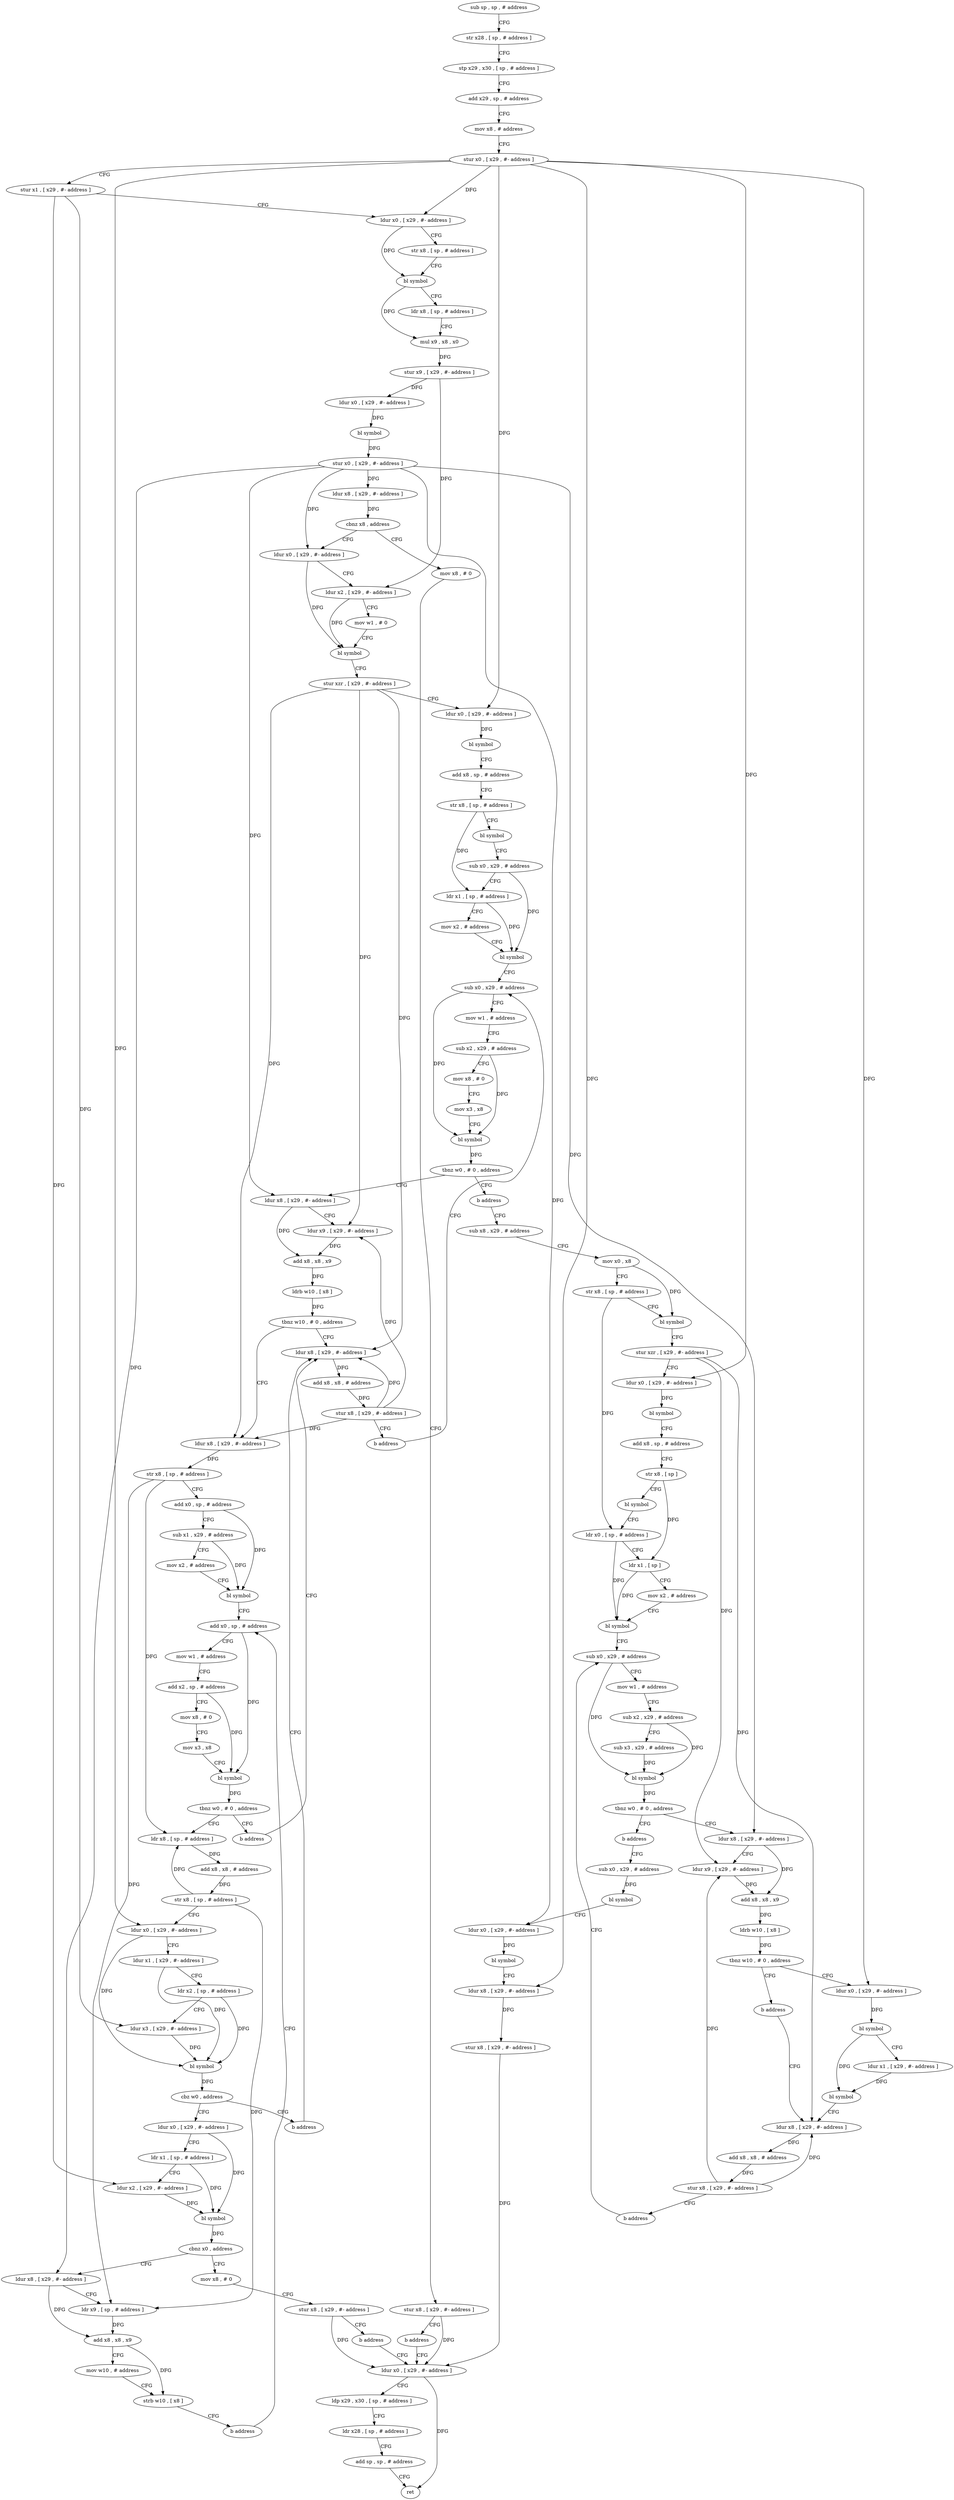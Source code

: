 digraph "func" {
"94120" [label = "sub sp , sp , # address" ]
"94124" [label = "str x28 , [ sp , # address ]" ]
"94128" [label = "stp x29 , x30 , [ sp , # address ]" ]
"94132" [label = "add x29 , sp , # address" ]
"94136" [label = "mov x8 , # address" ]
"94140" [label = "stur x0 , [ x29 , #- address ]" ]
"94144" [label = "stur x1 , [ x29 , #- address ]" ]
"94148" [label = "ldur x0 , [ x29 , #- address ]" ]
"94152" [label = "str x8 , [ sp , # address ]" ]
"94156" [label = "bl symbol" ]
"94160" [label = "ldr x8 , [ sp , # address ]" ]
"94164" [label = "mul x9 , x8 , x0" ]
"94168" [label = "stur x9 , [ x29 , #- address ]" ]
"94172" [label = "ldur x0 , [ x29 , #- address ]" ]
"94176" [label = "bl symbol" ]
"94180" [label = "stur x0 , [ x29 , #- address ]" ]
"94184" [label = "ldur x8 , [ x29 , #- address ]" ]
"94188" [label = "cbnz x8 , address" ]
"94204" [label = "ldur x0 , [ x29 , #- address ]" ]
"94192" [label = "mov x8 , # 0" ]
"94208" [label = "ldur x2 , [ x29 , #- address ]" ]
"94212" [label = "mov w1 , # 0" ]
"94216" [label = "bl symbol" ]
"94220" [label = "stur xzr , [ x29 , #- address ]" ]
"94224" [label = "ldur x0 , [ x29 , #- address ]" ]
"94228" [label = "bl symbol" ]
"94232" [label = "add x8 , sp , # address" ]
"94236" [label = "str x8 , [ sp , # address ]" ]
"94240" [label = "bl symbol" ]
"94244" [label = "sub x0 , x29 , # address" ]
"94248" [label = "ldr x1 , [ sp , # address ]" ]
"94252" [label = "mov x2 , # address" ]
"94256" [label = "bl symbol" ]
"94260" [label = "sub x0 , x29 , # address" ]
"94196" [label = "stur x8 , [ x29 , #- address ]" ]
"94200" [label = "b address" ]
"94644" [label = "ldur x0 , [ x29 , #- address ]" ]
"94292" [label = "ldur x8 , [ x29 , #- address ]" ]
"94296" [label = "ldur x9 , [ x29 , #- address ]" ]
"94300" [label = "add x8 , x8 , x9" ]
"94304" [label = "ldrb w10 , [ x8 ]" ]
"94308" [label = "tbnz w10 , # 0 , address" ]
"94464" [label = "ldur x8 , [ x29 , #- address ]" ]
"94312" [label = "ldur x8 , [ x29 , #- address ]" ]
"94288" [label = "b address" ]
"94480" [label = "sub x8 , x29 , # address" ]
"94648" [label = "ldp x29 , x30 , [ sp , # address ]" ]
"94652" [label = "ldr x28 , [ sp , # address ]" ]
"94656" [label = "add sp , sp , # address" ]
"94660" [label = "ret" ]
"94468" [label = "add x8 , x8 , # address" ]
"94472" [label = "stur x8 , [ x29 , #- address ]" ]
"94476" [label = "b address" ]
"94316" [label = "str x8 , [ sp , # address ]" ]
"94320" [label = "add x0 , sp , # address" ]
"94324" [label = "sub x1 , x29 , # address" ]
"94328" [label = "mov x2 , # address" ]
"94332" [label = "bl symbol" ]
"94336" [label = "add x0 , sp , # address" ]
"94484" [label = "mov x0 , x8" ]
"94488" [label = "str x8 , [ sp , # address ]" ]
"94492" [label = "bl symbol" ]
"94496" [label = "stur xzr , [ x29 , #- address ]" ]
"94500" [label = "ldur x0 , [ x29 , #- address ]" ]
"94504" [label = "bl symbol" ]
"94508" [label = "add x8 , sp , # address" ]
"94512" [label = "str x8 , [ sp ]" ]
"94516" [label = "bl symbol" ]
"94520" [label = "ldr x0 , [ sp , # address ]" ]
"94524" [label = "ldr x1 , [ sp ]" ]
"94528" [label = "mov x2 , # address" ]
"94532" [label = "bl symbol" ]
"94536" [label = "sub x0 , x29 , # address" ]
"94264" [label = "mov w1 , # address" ]
"94268" [label = "sub x2 , x29 , # address" ]
"94272" [label = "mov x8 , # 0" ]
"94276" [label = "mov x3 , x8" ]
"94280" [label = "bl symbol" ]
"94284" [label = "tbnz w0 , # 0 , address" ]
"94368" [label = "ldr x8 , [ sp , # address ]" ]
"94372" [label = "add x8 , x8 , # address" ]
"94376" [label = "str x8 , [ sp , # address ]" ]
"94380" [label = "ldur x0 , [ x29 , #- address ]" ]
"94384" [label = "ldur x1 , [ x29 , #- address ]" ]
"94388" [label = "ldr x2 , [ sp , # address ]" ]
"94392" [label = "ldur x3 , [ x29 , #- address ]" ]
"94396" [label = "bl symbol" ]
"94400" [label = "cbz w0 , address" ]
"94408" [label = "ldur x0 , [ x29 , #- address ]" ]
"94404" [label = "b address" ]
"94364" [label = "b address" ]
"94564" [label = "ldur x8 , [ x29 , #- address ]" ]
"94568" [label = "ldur x9 , [ x29 , #- address ]" ]
"94572" [label = "add x8 , x8 , x9" ]
"94576" [label = "ldrb w10 , [ x8 ]" ]
"94580" [label = "tbnz w10 , # 0 , address" ]
"94588" [label = "ldur x0 , [ x29 , #- address ]" ]
"94584" [label = "b address" ]
"94560" [label = "b address" ]
"94620" [label = "sub x0 , x29 , # address" ]
"94412" [label = "ldr x1 , [ sp , # address ]" ]
"94416" [label = "ldur x2 , [ x29 , #- address ]" ]
"94420" [label = "bl symbol" ]
"94424" [label = "cbnz x0 , address" ]
"94440" [label = "ldur x8 , [ x29 , #- address ]" ]
"94428" [label = "mov x8 , # 0" ]
"94592" [label = "bl symbol" ]
"94596" [label = "ldur x1 , [ x29 , #- address ]" ]
"94600" [label = "bl symbol" ]
"94604" [label = "ldur x8 , [ x29 , #- address ]" ]
"94624" [label = "bl symbol" ]
"94628" [label = "ldur x0 , [ x29 , #- address ]" ]
"94632" [label = "bl symbol" ]
"94636" [label = "ldur x8 , [ x29 , #- address ]" ]
"94640" [label = "stur x8 , [ x29 , #- address ]" ]
"94444" [label = "ldr x9 , [ sp , # address ]" ]
"94448" [label = "add x8 , x8 , x9" ]
"94452" [label = "mov w10 , # address" ]
"94456" [label = "strb w10 , [ x8 ]" ]
"94460" [label = "b address" ]
"94432" [label = "stur x8 , [ x29 , #- address ]" ]
"94436" [label = "b address" ]
"94540" [label = "mov w1 , # address" ]
"94544" [label = "sub x2 , x29 , # address" ]
"94548" [label = "sub x3 , x29 , # address" ]
"94552" [label = "bl symbol" ]
"94556" [label = "tbnz w0 , # 0 , address" ]
"94608" [label = "add x8 , x8 , # address" ]
"94612" [label = "stur x8 , [ x29 , #- address ]" ]
"94616" [label = "b address" ]
"94340" [label = "mov w1 , # address" ]
"94344" [label = "add x2 , sp , # address" ]
"94348" [label = "mov x8 , # 0" ]
"94352" [label = "mov x3 , x8" ]
"94356" [label = "bl symbol" ]
"94360" [label = "tbnz w0 , # 0 , address" ]
"94120" -> "94124" [ label = "CFG" ]
"94124" -> "94128" [ label = "CFG" ]
"94128" -> "94132" [ label = "CFG" ]
"94132" -> "94136" [ label = "CFG" ]
"94136" -> "94140" [ label = "CFG" ]
"94140" -> "94144" [ label = "CFG" ]
"94140" -> "94148" [ label = "DFG" ]
"94140" -> "94224" [ label = "DFG" ]
"94140" -> "94500" [ label = "DFG" ]
"94140" -> "94380" [ label = "DFG" ]
"94140" -> "94588" [ label = "DFG" ]
"94140" -> "94636" [ label = "DFG" ]
"94144" -> "94148" [ label = "CFG" ]
"94144" -> "94392" [ label = "DFG" ]
"94144" -> "94416" [ label = "DFG" ]
"94148" -> "94152" [ label = "CFG" ]
"94148" -> "94156" [ label = "DFG" ]
"94152" -> "94156" [ label = "CFG" ]
"94156" -> "94160" [ label = "CFG" ]
"94156" -> "94164" [ label = "DFG" ]
"94160" -> "94164" [ label = "CFG" ]
"94164" -> "94168" [ label = "DFG" ]
"94168" -> "94172" [ label = "DFG" ]
"94168" -> "94208" [ label = "DFG" ]
"94172" -> "94176" [ label = "DFG" ]
"94176" -> "94180" [ label = "DFG" ]
"94180" -> "94184" [ label = "DFG" ]
"94180" -> "94204" [ label = "DFG" ]
"94180" -> "94292" [ label = "DFG" ]
"94180" -> "94564" [ label = "DFG" ]
"94180" -> "94628" [ label = "DFG" ]
"94180" -> "94440" [ label = "DFG" ]
"94184" -> "94188" [ label = "DFG" ]
"94188" -> "94204" [ label = "CFG" ]
"94188" -> "94192" [ label = "CFG" ]
"94204" -> "94208" [ label = "CFG" ]
"94204" -> "94216" [ label = "DFG" ]
"94192" -> "94196" [ label = "CFG" ]
"94208" -> "94212" [ label = "CFG" ]
"94208" -> "94216" [ label = "DFG" ]
"94212" -> "94216" [ label = "CFG" ]
"94216" -> "94220" [ label = "CFG" ]
"94220" -> "94224" [ label = "CFG" ]
"94220" -> "94296" [ label = "DFG" ]
"94220" -> "94464" [ label = "DFG" ]
"94220" -> "94312" [ label = "DFG" ]
"94224" -> "94228" [ label = "DFG" ]
"94228" -> "94232" [ label = "CFG" ]
"94232" -> "94236" [ label = "CFG" ]
"94236" -> "94240" [ label = "CFG" ]
"94236" -> "94248" [ label = "DFG" ]
"94240" -> "94244" [ label = "CFG" ]
"94244" -> "94248" [ label = "CFG" ]
"94244" -> "94256" [ label = "DFG" ]
"94248" -> "94252" [ label = "CFG" ]
"94248" -> "94256" [ label = "DFG" ]
"94252" -> "94256" [ label = "CFG" ]
"94256" -> "94260" [ label = "CFG" ]
"94260" -> "94264" [ label = "CFG" ]
"94260" -> "94280" [ label = "DFG" ]
"94196" -> "94200" [ label = "CFG" ]
"94196" -> "94644" [ label = "DFG" ]
"94200" -> "94644" [ label = "CFG" ]
"94644" -> "94648" [ label = "CFG" ]
"94644" -> "94660" [ label = "DFG" ]
"94292" -> "94296" [ label = "CFG" ]
"94292" -> "94300" [ label = "DFG" ]
"94296" -> "94300" [ label = "DFG" ]
"94300" -> "94304" [ label = "DFG" ]
"94304" -> "94308" [ label = "DFG" ]
"94308" -> "94464" [ label = "CFG" ]
"94308" -> "94312" [ label = "CFG" ]
"94464" -> "94468" [ label = "DFG" ]
"94312" -> "94316" [ label = "DFG" ]
"94288" -> "94480" [ label = "CFG" ]
"94480" -> "94484" [ label = "CFG" ]
"94648" -> "94652" [ label = "CFG" ]
"94652" -> "94656" [ label = "CFG" ]
"94656" -> "94660" [ label = "CFG" ]
"94468" -> "94472" [ label = "DFG" ]
"94472" -> "94476" [ label = "CFG" ]
"94472" -> "94296" [ label = "DFG" ]
"94472" -> "94464" [ label = "DFG" ]
"94472" -> "94312" [ label = "DFG" ]
"94476" -> "94260" [ label = "CFG" ]
"94316" -> "94320" [ label = "CFG" ]
"94316" -> "94368" [ label = "DFG" ]
"94316" -> "94444" [ label = "DFG" ]
"94320" -> "94324" [ label = "CFG" ]
"94320" -> "94332" [ label = "DFG" ]
"94324" -> "94328" [ label = "CFG" ]
"94324" -> "94332" [ label = "DFG" ]
"94328" -> "94332" [ label = "CFG" ]
"94332" -> "94336" [ label = "CFG" ]
"94336" -> "94340" [ label = "CFG" ]
"94336" -> "94356" [ label = "DFG" ]
"94484" -> "94488" [ label = "CFG" ]
"94484" -> "94492" [ label = "DFG" ]
"94488" -> "94492" [ label = "CFG" ]
"94488" -> "94520" [ label = "DFG" ]
"94492" -> "94496" [ label = "CFG" ]
"94496" -> "94500" [ label = "CFG" ]
"94496" -> "94568" [ label = "DFG" ]
"94496" -> "94604" [ label = "DFG" ]
"94500" -> "94504" [ label = "DFG" ]
"94504" -> "94508" [ label = "CFG" ]
"94508" -> "94512" [ label = "CFG" ]
"94512" -> "94516" [ label = "CFG" ]
"94512" -> "94524" [ label = "DFG" ]
"94516" -> "94520" [ label = "CFG" ]
"94520" -> "94524" [ label = "CFG" ]
"94520" -> "94532" [ label = "DFG" ]
"94524" -> "94528" [ label = "CFG" ]
"94524" -> "94532" [ label = "DFG" ]
"94528" -> "94532" [ label = "CFG" ]
"94532" -> "94536" [ label = "CFG" ]
"94536" -> "94540" [ label = "CFG" ]
"94536" -> "94552" [ label = "DFG" ]
"94264" -> "94268" [ label = "CFG" ]
"94268" -> "94272" [ label = "CFG" ]
"94268" -> "94280" [ label = "DFG" ]
"94272" -> "94276" [ label = "CFG" ]
"94276" -> "94280" [ label = "CFG" ]
"94280" -> "94284" [ label = "DFG" ]
"94284" -> "94292" [ label = "CFG" ]
"94284" -> "94288" [ label = "CFG" ]
"94368" -> "94372" [ label = "DFG" ]
"94372" -> "94376" [ label = "DFG" ]
"94376" -> "94380" [ label = "CFG" ]
"94376" -> "94368" [ label = "DFG" ]
"94376" -> "94444" [ label = "DFG" ]
"94380" -> "94384" [ label = "CFG" ]
"94380" -> "94396" [ label = "DFG" ]
"94384" -> "94388" [ label = "CFG" ]
"94384" -> "94396" [ label = "DFG" ]
"94388" -> "94392" [ label = "CFG" ]
"94388" -> "94396" [ label = "DFG" ]
"94392" -> "94396" [ label = "DFG" ]
"94396" -> "94400" [ label = "DFG" ]
"94400" -> "94408" [ label = "CFG" ]
"94400" -> "94404" [ label = "CFG" ]
"94408" -> "94412" [ label = "CFG" ]
"94408" -> "94420" [ label = "DFG" ]
"94404" -> "94464" [ label = "CFG" ]
"94364" -> "94464" [ label = "CFG" ]
"94564" -> "94568" [ label = "CFG" ]
"94564" -> "94572" [ label = "DFG" ]
"94568" -> "94572" [ label = "DFG" ]
"94572" -> "94576" [ label = "DFG" ]
"94576" -> "94580" [ label = "DFG" ]
"94580" -> "94588" [ label = "CFG" ]
"94580" -> "94584" [ label = "CFG" ]
"94588" -> "94592" [ label = "DFG" ]
"94584" -> "94604" [ label = "CFG" ]
"94560" -> "94620" [ label = "CFG" ]
"94620" -> "94624" [ label = "DFG" ]
"94412" -> "94416" [ label = "CFG" ]
"94412" -> "94420" [ label = "DFG" ]
"94416" -> "94420" [ label = "DFG" ]
"94420" -> "94424" [ label = "DFG" ]
"94424" -> "94440" [ label = "CFG" ]
"94424" -> "94428" [ label = "CFG" ]
"94440" -> "94444" [ label = "CFG" ]
"94440" -> "94448" [ label = "DFG" ]
"94428" -> "94432" [ label = "CFG" ]
"94592" -> "94596" [ label = "CFG" ]
"94592" -> "94600" [ label = "DFG" ]
"94596" -> "94600" [ label = "DFG" ]
"94600" -> "94604" [ label = "CFG" ]
"94604" -> "94608" [ label = "DFG" ]
"94624" -> "94628" [ label = "CFG" ]
"94628" -> "94632" [ label = "DFG" ]
"94632" -> "94636" [ label = "CFG" ]
"94636" -> "94640" [ label = "DFG" ]
"94640" -> "94644" [ label = "DFG" ]
"94444" -> "94448" [ label = "DFG" ]
"94448" -> "94452" [ label = "CFG" ]
"94448" -> "94456" [ label = "DFG" ]
"94452" -> "94456" [ label = "CFG" ]
"94456" -> "94460" [ label = "CFG" ]
"94460" -> "94336" [ label = "CFG" ]
"94432" -> "94436" [ label = "CFG" ]
"94432" -> "94644" [ label = "DFG" ]
"94436" -> "94644" [ label = "CFG" ]
"94540" -> "94544" [ label = "CFG" ]
"94544" -> "94548" [ label = "CFG" ]
"94544" -> "94552" [ label = "DFG" ]
"94548" -> "94552" [ label = "DFG" ]
"94552" -> "94556" [ label = "DFG" ]
"94556" -> "94564" [ label = "CFG" ]
"94556" -> "94560" [ label = "CFG" ]
"94608" -> "94612" [ label = "DFG" ]
"94612" -> "94616" [ label = "CFG" ]
"94612" -> "94568" [ label = "DFG" ]
"94612" -> "94604" [ label = "DFG" ]
"94616" -> "94536" [ label = "CFG" ]
"94340" -> "94344" [ label = "CFG" ]
"94344" -> "94348" [ label = "CFG" ]
"94344" -> "94356" [ label = "DFG" ]
"94348" -> "94352" [ label = "CFG" ]
"94352" -> "94356" [ label = "CFG" ]
"94356" -> "94360" [ label = "DFG" ]
"94360" -> "94368" [ label = "CFG" ]
"94360" -> "94364" [ label = "CFG" ]
}
